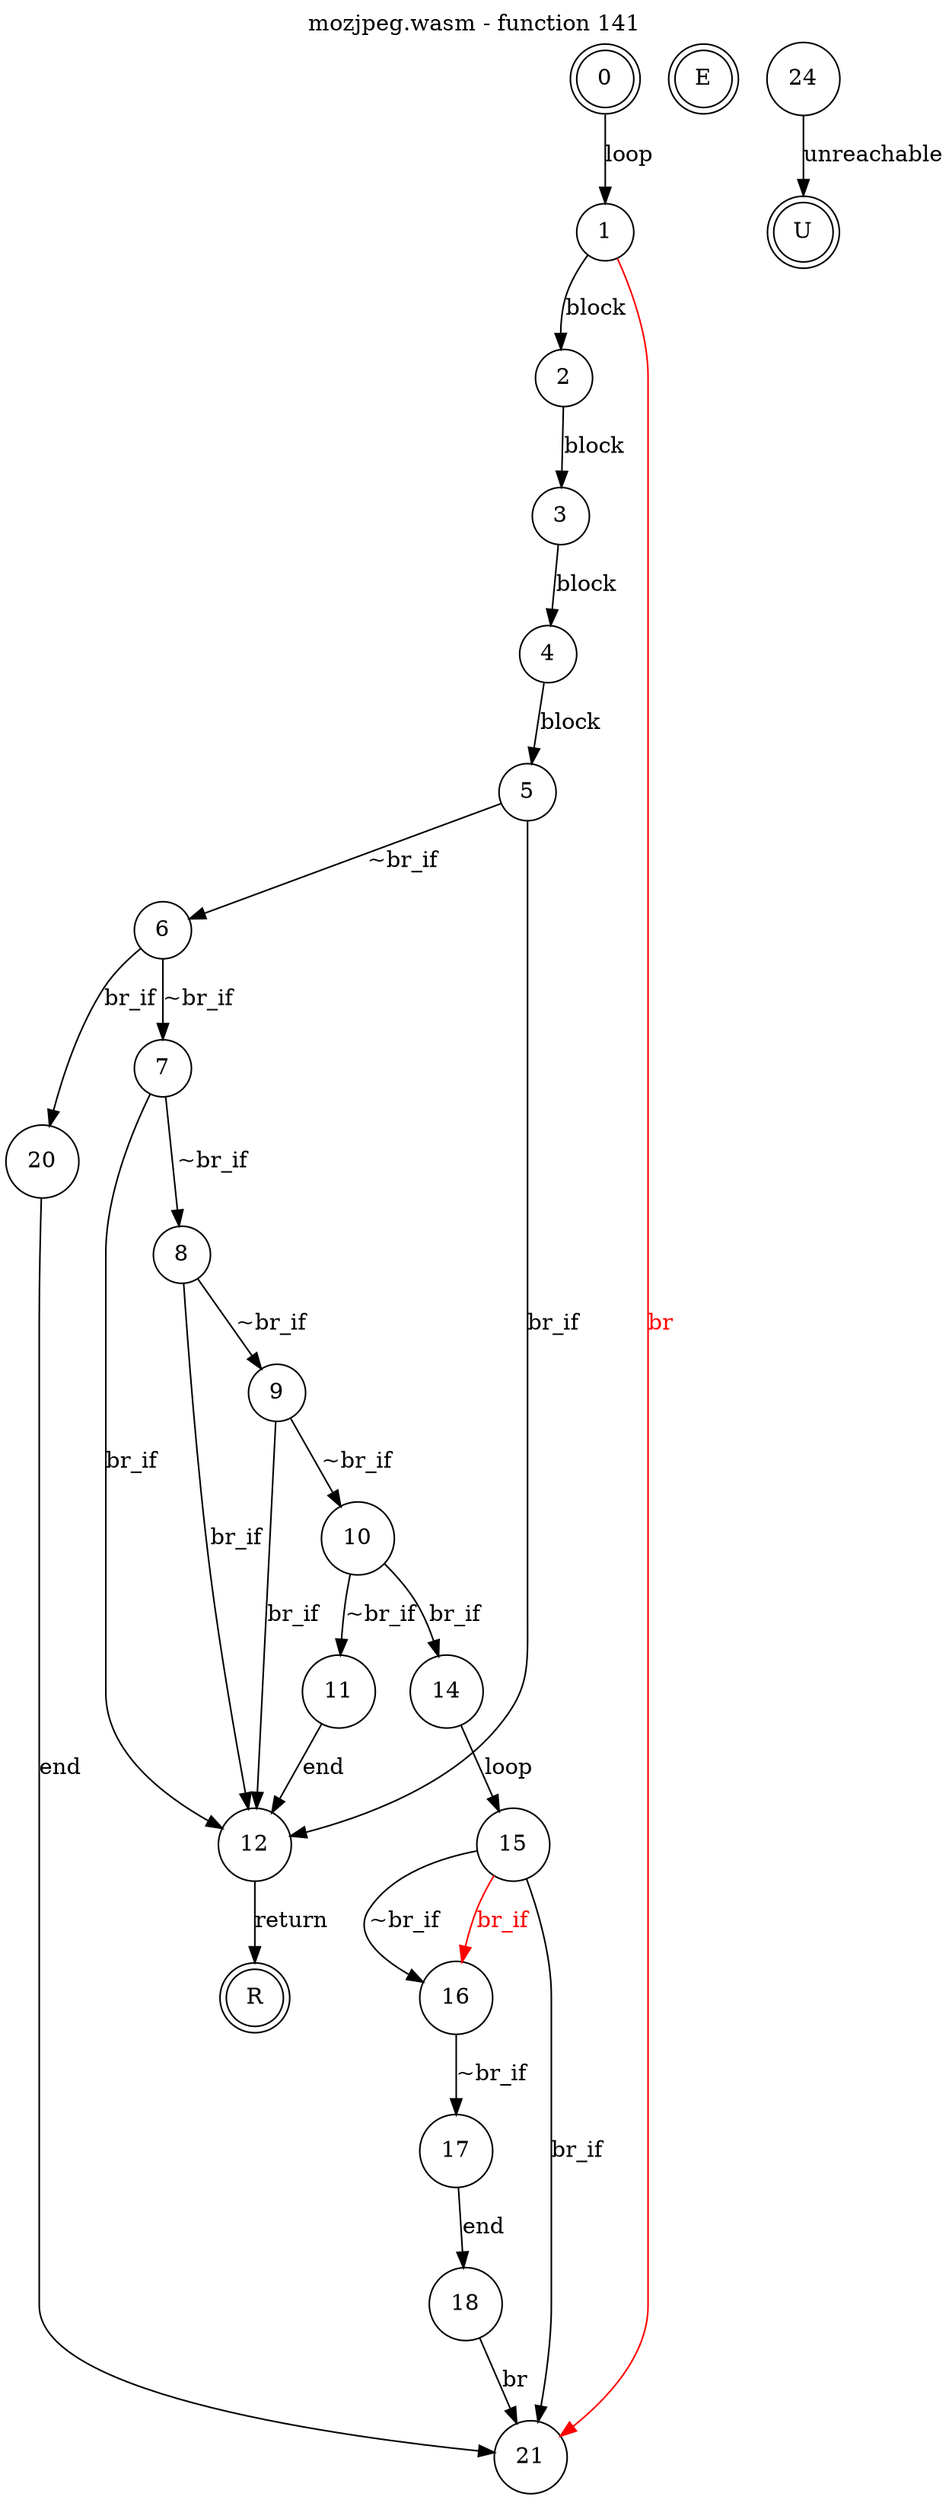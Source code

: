 digraph finite_state_machine {
    label = "mozjpeg.wasm - function 141"
    labelloc =  t
    labelfontsize = 16
    labelfontcolor = black
    labelfontname = "Helvetica"
    node [shape = doublecircle]; 0 E U R ;
    node [shape = circle];
    0 -> 1[label="loop"];
    1 -> 2[label="block"];
    2 -> 3[label="block"];
    3 -> 4[label="block"];
    4 -> 5[label="block"];
    5 -> 6[label="~br_if"];
    5 -> 12[label="br_if"];
    6 -> 7[label="~br_if"];
    6 -> 20[label="br_if"];
    7 -> 8[label="~br_if"];
    7 -> 12[label="br_if"];
    8 -> 9[label="~br_if"];
    8 -> 12[label="br_if"];
    9 -> 10[label="~br_if"];
    9 -> 12[label="br_if"];
    10 -> 11[label="~br_if"];
    10 -> 14[label="br_if"];
    11 -> 12[label="end"];
    12 -> R[label="return"];
    14 -> 15[label="loop"];
    15 -> 16[label="~br_if"];
    15 -> 21[label="br_if"];
    16 -> 17[label="~br_if"];
    16 -> 15[color="red" dir=back fontcolor="red" label="br_if"];
    17 -> 18[label="end"];
    18 -> 21[label="br"];
    20 -> 21[label="end"];
    21 -> 1[color="red" dir=back fontcolor="red" label="br"];
    24 -> U[label="unreachable"];
}
